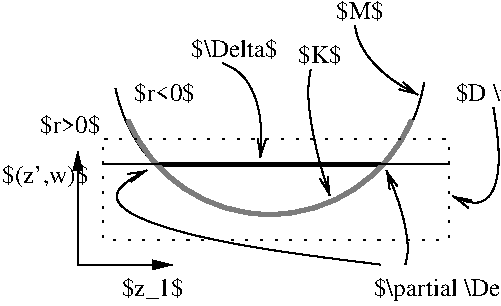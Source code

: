 #FIG 3.2  Produced by xfig version 3.2.8
Landscape
Center
Metric
A4
100.00
Single
-2
1200 2
0 32 #d9d9d9
0 33 #7c7c7c
5 1 0 3 33 7 49 -1 -1 0.000 0 1 0 0 1327.500 3898.500 315 4320 1305 4995 2340 4320
5 1 0 1 0 7 50 -1 -1 0.000 0 1 0 0 1323.466 3874.841 225 4095 1305 4995 2430 4050
2 2 2 1 0 7 49 -1 -1 6.000 0 0 -1 0 0 5
	 135 4455 2610 4455 2610 5175 135 5175 135 4455
2 1 0 3 0 7 50 -1 -1 0.000 0 0 -1 0 0 2
	 518 4635 2138 4635
2 1 0 1 0 7 50 -1 -1 0.000 0 0 -1 1 1 3
	1 1 1.00 60.00 120.00
	1 1 1.00 60.00 120.00
	 -45 4545 -45 5355 630 5355
2 1 0 1 0 7 48 -1 -1 0.000 0 0 -1 0 0 2
	 135 4635 2610 4635
3 2 0 1 0 7 50 -1 -1 0.000 0 1 0 3
	0 0 1.00 60.00 120.00
	 2118 5353 450 5040 450 4680
	 0.000 -1.000 0.000
3 2 0 1 0 7 50 -1 -1 0.000 0 1 0 3
	0 0 1.00 60.00 120.00
	 990 3915 1215 4140 1260 4590
	 0.000 -1.000 0.000
3 2 0 1 0 7 50 -1 -1 0.000 0 1 0 3
	0 0 1.00 60.00 120.00
	 1620 3960 1620 4320 1755 4860
	 0.000 -1.000 0.000
3 2 0 1 0 7 50 -1 -1 0.000 0 1 0 3
	0 0 1.00 60.00 120.00
	 1935 3645 2070 3915 2385 4140
	 0.000 -1.000 0.000
3 2 0 1 0 7 50 -1 -1 0.000 0 1 0 3
	0 0 1.00 60.00 120.00
	 2295 5355 2295 5085 2160 4680
	 0.000 -1.000 0.000
3 2 0 1 0 7 50 -1 -1 0.000 0 1 0 3
	0 0 1.00 60.00 120.00
	 2925 4230 2925 4815 2634 4865
	 0.000 -1.000 0.000
4 0 0 50 -1 0 12 0.0000 2 165 510 270 5580 $z_1$\001
4 0 0 50 -1 0 12 0.0000 2 165 630 -585 4770 $(z',w)$\001
4 0 0 50 -1 0 12 0.0000 2 150 480 360 4185 $r<0$\001
4 0 0 50 -1 0 12 0.0000 2 150 480 -315 4410 $r>0$\001
4 0 0 50 -1 0 12 0.0000 2 180 1335 2070 5580 $\\partial \\Delta$\001
4 0 0 50 -1 0 12 0.0000 2 150 345 1530 3915 $K$\001
4 0 0 50 -1 0 12 0.0000 2 150 390 1800 3600 $M$\001
4 0 0 50 -1 0 12 0.0000 2 150 1110 2655 4185 $D \\times W$\001
4 0 0 50 -1 0 12 0.0000 2 150 705 765 3870 $\\Delta$\001
